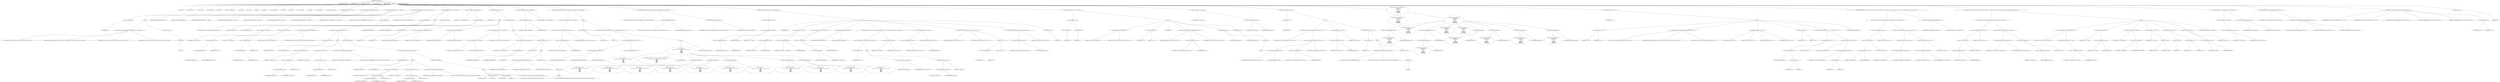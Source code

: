 digraph hostapd_notif_assoc {  
"1000118" [label = "(METHOD,hostapd_notif_assoc)" ]
"1000119" [label = "(PARAM,hostapd_data *hapd)" ]
"1000120" [label = "(PARAM,const u8 *addr)" ]
"1000121" [label = "(PARAM,const u8 *req_ies)" ]
"1000122" [label = "(PARAM,size_t req_ies_len)" ]
"1000123" [label = "(PARAM,int reassoc)" ]
"1000124" [label = "(BLOCK,,)" ]
"1000125" [label = "(LOCAL,v9: size_t)" ]
"1000126" [label = "(LOCAL,v10: const u8 *)" ]
"1000127" [label = "(LOCAL,v12: sta_info *)" ]
"1000128" [label = "(LOCAL,v13: sta_info *)" ]
"1000129" [label = "(LOCAL,v14: int)" ]
"1000130" [label = "(LOCAL,v15: wpa_state_machine *)" ]
"1000131" [label = "(LOCAL,v16: int)" ]
"1000132" [label = "(LOCAL,v17: int)" ]
"1000133" [label = "(LOCAL,v18: int)" ]
"1000134" [label = "(LOCAL,v19: u32)" ]
"1000135" [label = "(LOCAL,v20: unsigned int)" ]
"1000136" [label = "(LOCAL,v21: int)" ]
"1000137" [label = "(LOCAL,v22: u32)" ]
"1000138" [label = "(LOCAL,v23: wpa_event)" ]
"1000139" [label = "(LOCAL,v24: u8 *)" ]
"1000140" [label = "(LOCAL,v25: u8 [ 1064 ])" ]
"1000141" [label = "(LOCAL,mdie: ieee802_11_elems)" ]
"1000142" [label = "(CONTROL_STRUCTURE,if ( !addr ),if ( !addr ))" ]
"1000143" [label = "(<operator>.logicalNot,!addr)" ]
"1000144" [label = "(IDENTIFIER,addr,!addr)" ]
"1000145" [label = "(BLOCK,,)" ]
"1000146" [label = "(wpa_printf,wpa_printf(2, \"hostapd_notif_assoc: Skip event with no address\", req_ies, req_ies_len))" ]
"1000147" [label = "(LITERAL,2,wpa_printf(2, \"hostapd_notif_assoc: Skip event with no address\", req_ies, req_ies_len))" ]
"1000148" [label = "(LITERAL,\"hostapd_notif_assoc: Skip event with no address\",wpa_printf(2, \"hostapd_notif_assoc: Skip event with no address\", req_ies, req_ies_len))" ]
"1000149" [label = "(IDENTIFIER,req_ies,wpa_printf(2, \"hostapd_notif_assoc: Skip event with no address\", req_ies, req_ies_len))" ]
"1000150" [label = "(IDENTIFIER,req_ies_len,wpa_printf(2, \"hostapd_notif_assoc: Skip event with no address\", req_ies, req_ies_len))" ]
"1000151" [label = "(RETURN,return -1;,return -1;)" ]
"1000152" [label = "(<operator>.minus,-1)" ]
"1000153" [label = "(LITERAL,1,-1)" ]
"1000154" [label = "(random_add_randomness,random_add_randomness(addr, 6u))" ]
"1000155" [label = "(IDENTIFIER,addr,random_add_randomness(addr, 6u))" ]
"1000156" [label = "(LITERAL,6u,random_add_randomness(addr, 6u))" ]
"1000157" [label = "(hostapd_logger,hostapd_logger(hapd, addr, 1u, 2, \"associated\"))" ]
"1000158" [label = "(IDENTIFIER,hapd,hostapd_logger(hapd, addr, 1u, 2, \"associated\"))" ]
"1000159" [label = "(IDENTIFIER,addr,hostapd_logger(hapd, addr, 1u, 2, \"associated\"))" ]
"1000160" [label = "(LITERAL,1u,hostapd_logger(hapd, addr, 1u, 2, \"associated\"))" ]
"1000161" [label = "(LITERAL,2,hostapd_logger(hapd, addr, 1u, 2, \"associated\"))" ]
"1000162" [label = "(LITERAL,\"associated\",hostapd_logger(hapd, addr, 1u, 2, \"associated\"))" ]
"1000163" [label = "(ieee802_11_parse_elems,ieee802_11_parse_elems(req_ies, req_ies_len, &mdie, 0))" ]
"1000164" [label = "(IDENTIFIER,req_ies,ieee802_11_parse_elems(req_ies, req_ies_len, &mdie, 0))" ]
"1000165" [label = "(IDENTIFIER,req_ies_len,ieee802_11_parse_elems(req_ies, req_ies_len, &mdie, 0))" ]
"1000166" [label = "(<operator>.addressOf,&mdie)" ]
"1000167" [label = "(IDENTIFIER,mdie,ieee802_11_parse_elems(req_ies, req_ies_len, &mdie, 0))" ]
"1000168" [label = "(LITERAL,0,ieee802_11_parse_elems(req_ies, req_ies_len, &mdie, 0))" ]
"1000169" [label = "(CONTROL_STRUCTURE,if ( mdie.wps_ie ),if ( mdie.wps_ie ))" ]
"1000170" [label = "(<operator>.fieldAccess,mdie.wps_ie)" ]
"1000171" [label = "(IDENTIFIER,mdie,if ( mdie.wps_ie ))" ]
"1000172" [label = "(FIELD_IDENTIFIER,wps_ie,wps_ie)" ]
"1000173" [label = "(BLOCK,,)" ]
"1000174" [label = "(<operator>.assignment,v9 = mdie.wps_ie_len + 2)" ]
"1000175" [label = "(IDENTIFIER,v9,v9 = mdie.wps_ie_len + 2)" ]
"1000176" [label = "(<operator>.addition,mdie.wps_ie_len + 2)" ]
"1000177" [label = "(<operator>.fieldAccess,mdie.wps_ie_len)" ]
"1000178" [label = "(IDENTIFIER,mdie,mdie.wps_ie_len + 2)" ]
"1000179" [label = "(FIELD_IDENTIFIER,wps_ie_len,wps_ie_len)" ]
"1000180" [label = "(LITERAL,2,mdie.wps_ie_len + 2)" ]
"1000181" [label = "(<operator>.assignment,v10 = mdie.wps_ie - 2)" ]
"1000182" [label = "(IDENTIFIER,v10,v10 = mdie.wps_ie - 2)" ]
"1000183" [label = "(<operator>.subtraction,mdie.wps_ie - 2)" ]
"1000184" [label = "(<operator>.fieldAccess,mdie.wps_ie)" ]
"1000185" [label = "(IDENTIFIER,mdie,mdie.wps_ie - 2)" ]
"1000186" [label = "(FIELD_IDENTIFIER,wps_ie,wps_ie)" ]
"1000187" [label = "(LITERAL,2,mdie.wps_ie - 2)" ]
"1000188" [label = "(wpa_printf,wpa_printf(2, \"STA included WPS IE in (Re)AssocReq\"))" ]
"1000189" [label = "(LITERAL,2,wpa_printf(2, \"STA included WPS IE in (Re)AssocReq\"))" ]
"1000190" [label = "(LITERAL,\"STA included WPS IE in (Re)AssocReq\",wpa_printf(2, \"STA included WPS IE in (Re)AssocReq\"))" ]
"1000191" [label = "(CONTROL_STRUCTURE,else,else)" ]
"1000192" [label = "(CONTROL_STRUCTURE,if ( mdie.rsn_ie ),if ( mdie.rsn_ie ))" ]
"1000193" [label = "(<operator>.fieldAccess,mdie.rsn_ie)" ]
"1000194" [label = "(IDENTIFIER,mdie,if ( mdie.rsn_ie ))" ]
"1000195" [label = "(FIELD_IDENTIFIER,rsn_ie,rsn_ie)" ]
"1000196" [label = "(BLOCK,,)" ]
"1000197" [label = "(<operator>.assignment,v9 = mdie.rsn_ie_len + 2)" ]
"1000198" [label = "(IDENTIFIER,v9,v9 = mdie.rsn_ie_len + 2)" ]
"1000199" [label = "(<operator>.addition,mdie.rsn_ie_len + 2)" ]
"1000200" [label = "(<operator>.fieldAccess,mdie.rsn_ie_len)" ]
"1000201" [label = "(IDENTIFIER,mdie,mdie.rsn_ie_len + 2)" ]
"1000202" [label = "(FIELD_IDENTIFIER,rsn_ie_len,rsn_ie_len)" ]
"1000203" [label = "(LITERAL,2,mdie.rsn_ie_len + 2)" ]
"1000204" [label = "(<operator>.assignment,v10 = mdie.rsn_ie - 2)" ]
"1000205" [label = "(IDENTIFIER,v10,v10 = mdie.rsn_ie - 2)" ]
"1000206" [label = "(<operator>.subtraction,mdie.rsn_ie - 2)" ]
"1000207" [label = "(<operator>.fieldAccess,mdie.rsn_ie)" ]
"1000208" [label = "(IDENTIFIER,mdie,mdie.rsn_ie - 2)" ]
"1000209" [label = "(FIELD_IDENTIFIER,rsn_ie,rsn_ie)" ]
"1000210" [label = "(LITERAL,2,mdie.rsn_ie - 2)" ]
"1000211" [label = "(wpa_printf,wpa_printf(2, \"STA included RSN IE in (Re)AssocReq\"))" ]
"1000212" [label = "(LITERAL,2,wpa_printf(2, \"STA included RSN IE in (Re)AssocReq\"))" ]
"1000213" [label = "(LITERAL,\"STA included RSN IE in (Re)AssocReq\",wpa_printf(2, \"STA included RSN IE in (Re)AssocReq\"))" ]
"1000214" [label = "(CONTROL_STRUCTURE,else,else)" ]
"1000215" [label = "(CONTROL_STRUCTURE,if ( mdie.wpa_ie ),if ( mdie.wpa_ie ))" ]
"1000216" [label = "(<operator>.fieldAccess,mdie.wpa_ie)" ]
"1000217" [label = "(IDENTIFIER,mdie,if ( mdie.wpa_ie ))" ]
"1000218" [label = "(FIELD_IDENTIFIER,wpa_ie,wpa_ie)" ]
"1000219" [label = "(BLOCK,,)" ]
"1000220" [label = "(<operator>.assignment,v9 = mdie.wpa_ie_len + 2)" ]
"1000221" [label = "(IDENTIFIER,v9,v9 = mdie.wpa_ie_len + 2)" ]
"1000222" [label = "(<operator>.addition,mdie.wpa_ie_len + 2)" ]
"1000223" [label = "(<operator>.fieldAccess,mdie.wpa_ie_len)" ]
"1000224" [label = "(IDENTIFIER,mdie,mdie.wpa_ie_len + 2)" ]
"1000225" [label = "(FIELD_IDENTIFIER,wpa_ie_len,wpa_ie_len)" ]
"1000226" [label = "(LITERAL,2,mdie.wpa_ie_len + 2)" ]
"1000227" [label = "(<operator>.assignment,v10 = mdie.wpa_ie - 2)" ]
"1000228" [label = "(IDENTIFIER,v10,v10 = mdie.wpa_ie - 2)" ]
"1000229" [label = "(<operator>.subtraction,mdie.wpa_ie - 2)" ]
"1000230" [label = "(<operator>.fieldAccess,mdie.wpa_ie)" ]
"1000231" [label = "(IDENTIFIER,mdie,mdie.wpa_ie - 2)" ]
"1000232" [label = "(FIELD_IDENTIFIER,wpa_ie,wpa_ie)" ]
"1000233" [label = "(LITERAL,2,mdie.wpa_ie - 2)" ]
"1000234" [label = "(wpa_printf,wpa_printf(2, \"STA included WPA IE in (Re)AssocReq\"))" ]
"1000235" [label = "(LITERAL,2,wpa_printf(2, \"STA included WPA IE in (Re)AssocReq\"))" ]
"1000236" [label = "(LITERAL,\"STA included WPA IE in (Re)AssocReq\",wpa_printf(2, \"STA included WPA IE in (Re)AssocReq\"))" ]
"1000237" [label = "(CONTROL_STRUCTURE,else,else)" ]
"1000238" [label = "(BLOCK,,)" ]
"1000239" [label = "(<operator>.assignment,v10 = 0)" ]
"1000240" [label = "(IDENTIFIER,v10,v10 = 0)" ]
"1000241" [label = "(LITERAL,0,v10 = 0)" ]
"1000242" [label = "(<operator>.assignment,v9 = 0)" ]
"1000243" [label = "(IDENTIFIER,v9,v9 = 0)" ]
"1000244" [label = "(LITERAL,0,v9 = 0)" ]
"1000245" [label = "(wpa_printf,wpa_printf(2, \"STA did not include WPS/RSN/WPA IE in (Re)AssocReq\"))" ]
"1000246" [label = "(LITERAL,2,wpa_printf(2, \"STA did not include WPS/RSN/WPA IE in (Re)AssocReq\"))" ]
"1000247" [label = "(LITERAL,\"STA did not include WPS/RSN/WPA IE in (Re)AssocReq\",wpa_printf(2, \"STA did not include WPS/RSN/WPA IE in (Re)AssocReq\"))" ]
"1000248" [label = "(<operator>.assignment,v12 = ap_get_sta(hapd, addr))" ]
"1000249" [label = "(IDENTIFIER,v12,v12 = ap_get_sta(hapd, addr))" ]
"1000250" [label = "(ap_get_sta,ap_get_sta(hapd, addr))" ]
"1000251" [label = "(IDENTIFIER,hapd,ap_get_sta(hapd, addr))" ]
"1000252" [label = "(IDENTIFIER,addr,ap_get_sta(hapd, addr))" ]
"1000253" [label = "(CONTROL_STRUCTURE,if ( v12 ),if ( v12 ))" ]
"1000254" [label = "(IDENTIFIER,v12,if ( v12 ))" ]
"1000255" [label = "(BLOCK,,)" ]
"1000256" [label = "(<operator>.assignment,v13 = v12)" ]
"1000257" [label = "(IDENTIFIER,v13,v13 = v12)" ]
"1000258" [label = "(IDENTIFIER,v12,v13 = v12)" ]
"1000259" [label = "(ap_sta_no_session_timeout,ap_sta_no_session_timeout(hapd, v12))" ]
"1000260" [label = "(IDENTIFIER,hapd,ap_sta_no_session_timeout(hapd, v12))" ]
"1000261" [label = "(IDENTIFIER,v12,ap_sta_no_session_timeout(hapd, v12))" ]
"1000262" [label = "(accounting_sta_stop,accounting_sta_stop(hapd, v13))" ]
"1000263" [label = "(IDENTIFIER,hapd,accounting_sta_stop(hapd, v13))" ]
"1000264" [label = "(IDENTIFIER,v13,accounting_sta_stop(hapd, v13))" ]
"1000265" [label = "(<operator>.assignment,v13->timeout_next = STA_NULLFUNC)" ]
"1000266" [label = "(<operator>.indirectFieldAccess,v13->timeout_next)" ]
"1000267" [label = "(IDENTIFIER,v13,v13->timeout_next = STA_NULLFUNC)" ]
"1000268" [label = "(FIELD_IDENTIFIER,timeout_next,timeout_next)" ]
"1000269" [label = "(IDENTIFIER,STA_NULLFUNC,v13->timeout_next = STA_NULLFUNC)" ]
"1000270" [label = "(CONTROL_STRUCTURE,else,else)" ]
"1000271" [label = "(BLOCK,,)" ]
"1000272" [label = "(<operator>.assignment,v13 = ap_sta_add(hapd, addr))" ]
"1000273" [label = "(IDENTIFIER,v13,v13 = ap_sta_add(hapd, addr))" ]
"1000274" [label = "(ap_sta_add,ap_sta_add(hapd, addr))" ]
"1000275" [label = "(IDENTIFIER,hapd,ap_sta_add(hapd, addr))" ]
"1000276" [label = "(IDENTIFIER,addr,ap_sta_add(hapd, addr))" ]
"1000277" [label = "(CONTROL_STRUCTURE,if ( !v13 ),if ( !v13 ))" ]
"1000278" [label = "(<operator>.logicalNot,!v13)" ]
"1000279" [label = "(IDENTIFIER,v13,!v13)" ]
"1000280" [label = "(BLOCK,,)" ]
"1000281" [label = "(hostapd_drv_sta_disassoc,hostapd_drv_sta_disassoc(hapd, addr, 5))" ]
"1000282" [label = "(IDENTIFIER,hapd,hostapd_drv_sta_disassoc(hapd, addr, 5))" ]
"1000283" [label = "(IDENTIFIER,addr,hostapd_drv_sta_disassoc(hapd, addr, 5))" ]
"1000284" [label = "(LITERAL,5,hostapd_drv_sta_disassoc(hapd, addr, 5))" ]
"1000285" [label = "(RETURN,return -1;,return -1;)" ]
"1000286" [label = "(<operator>.minus,-1)" ]
"1000287" [label = "(LITERAL,1,-1)" ]
"1000288" [label = "(<operators>.assignmentAnd,v13->flags &= 0xFFFECFFF)" ]
"1000289" [label = "(<operator>.indirectFieldAccess,v13->flags)" ]
"1000290" [label = "(IDENTIFIER,v13,v13->flags &= 0xFFFECFFF)" ]
"1000291" [label = "(FIELD_IDENTIFIER,flags,flags)" ]
"1000292" [label = "(LITERAL,0xFFFECFFF,v13->flags &= 0xFFFECFFF)" ]
"1000293" [label = "(CONTROL_STRUCTURE,if ( !hapd->iface->drv_max_acl_mac_addrs ),if ( !hapd->iface->drv_max_acl_mac_addrs ))" ]
"1000294" [label = "(<operator>.logicalNot,!hapd->iface->drv_max_acl_mac_addrs)" ]
"1000295" [label = "(<operator>.indirectFieldAccess,hapd->iface->drv_max_acl_mac_addrs)" ]
"1000296" [label = "(<operator>.indirectFieldAccess,hapd->iface)" ]
"1000297" [label = "(IDENTIFIER,hapd,!hapd->iface->drv_max_acl_mac_addrs)" ]
"1000298" [label = "(FIELD_IDENTIFIER,iface,iface)" ]
"1000299" [label = "(FIELD_IDENTIFIER,drv_max_acl_mac_addrs,drv_max_acl_mac_addrs)" ]
"1000300" [label = "(BLOCK,,)" ]
"1000301" [label = "(<operator>.assignment,v14 = 1)" ]
"1000302" [label = "(IDENTIFIER,v14,v14 = 1)" ]
"1000303" [label = "(LITERAL,1,v14 = 1)" ]
"1000304" [label = "(CONTROL_STRUCTURE,if ( hostapd_check_acl(hapd, addr, 0) != 1 ),if ( hostapd_check_acl(hapd, addr, 0) != 1 ))" ]
"1000305" [label = "(<operator>.notEquals,hostapd_check_acl(hapd, addr, 0) != 1)" ]
"1000306" [label = "(hostapd_check_acl,hostapd_check_acl(hapd, addr, 0))" ]
"1000307" [label = "(IDENTIFIER,hapd,hostapd_check_acl(hapd, addr, 0))" ]
"1000308" [label = "(IDENTIFIER,addr,hostapd_check_acl(hapd, addr, 0))" ]
"1000309" [label = "(LITERAL,0,hostapd_check_acl(hapd, addr, 0))" ]
"1000310" [label = "(LITERAL,1,hostapd_check_acl(hapd, addr, 0) != 1)" ]
"1000311" [label = "(BLOCK,,)" ]
"1000312" [label = "(wpa_printf,wpa_printf(\n        3,\n        \"STA %02x:%02x:%02x:%02x:%02x:%02x not allowed to connect\",\n        *addr,\n        addr[1],\n        addr[2],\n        addr[3],\n        addr[4],\n        addr[5]))" ]
"1000313" [label = "(LITERAL,3,wpa_printf(\n        3,\n        \"STA %02x:%02x:%02x:%02x:%02x:%02x not allowed to connect\",\n        *addr,\n        addr[1],\n        addr[2],\n        addr[3],\n        addr[4],\n        addr[5]))" ]
"1000314" [label = "(LITERAL,\"STA %02x:%02x:%02x:%02x:%02x:%02x not allowed to connect\",wpa_printf(\n        3,\n        \"STA %02x:%02x:%02x:%02x:%02x:%02x not allowed to connect\",\n        *addr,\n        addr[1],\n        addr[2],\n        addr[3],\n        addr[4],\n        addr[5]))" ]
"1000315" [label = "(<operator>.indirection,*addr)" ]
"1000316" [label = "(IDENTIFIER,addr,wpa_printf(\n        3,\n        \"STA %02x:%02x:%02x:%02x:%02x:%02x not allowed to connect\",\n        *addr,\n        addr[1],\n        addr[2],\n        addr[3],\n        addr[4],\n        addr[5]))" ]
"1000317" [label = "(<operator>.indirectIndexAccess,addr[1])" ]
"1000318" [label = "(IDENTIFIER,addr,wpa_printf(\n        3,\n        \"STA %02x:%02x:%02x:%02x:%02x:%02x not allowed to connect\",\n        *addr,\n        addr[1],\n        addr[2],\n        addr[3],\n        addr[4],\n        addr[5]))" ]
"1000319" [label = "(LITERAL,1,wpa_printf(\n        3,\n        \"STA %02x:%02x:%02x:%02x:%02x:%02x not allowed to connect\",\n        *addr,\n        addr[1],\n        addr[2],\n        addr[3],\n        addr[4],\n        addr[5]))" ]
"1000320" [label = "(<operator>.indirectIndexAccess,addr[2])" ]
"1000321" [label = "(IDENTIFIER,addr,wpa_printf(\n        3,\n        \"STA %02x:%02x:%02x:%02x:%02x:%02x not allowed to connect\",\n        *addr,\n        addr[1],\n        addr[2],\n        addr[3],\n        addr[4],\n        addr[5]))" ]
"1000322" [label = "(LITERAL,2,wpa_printf(\n        3,\n        \"STA %02x:%02x:%02x:%02x:%02x:%02x not allowed to connect\",\n        *addr,\n        addr[1],\n        addr[2],\n        addr[3],\n        addr[4],\n        addr[5]))" ]
"1000323" [label = "(<operator>.indirectIndexAccess,addr[3])" ]
"1000324" [label = "(IDENTIFIER,addr,wpa_printf(\n        3,\n        \"STA %02x:%02x:%02x:%02x:%02x:%02x not allowed to connect\",\n        *addr,\n        addr[1],\n        addr[2],\n        addr[3],\n        addr[4],\n        addr[5]))" ]
"1000325" [label = "(LITERAL,3,wpa_printf(\n        3,\n        \"STA %02x:%02x:%02x:%02x:%02x:%02x not allowed to connect\",\n        *addr,\n        addr[1],\n        addr[2],\n        addr[3],\n        addr[4],\n        addr[5]))" ]
"1000326" [label = "(<operator>.indirectIndexAccess,addr[4])" ]
"1000327" [label = "(IDENTIFIER,addr,wpa_printf(\n        3,\n        \"STA %02x:%02x:%02x:%02x:%02x:%02x not allowed to connect\",\n        *addr,\n        addr[1],\n        addr[2],\n        addr[3],\n        addr[4],\n        addr[5]))" ]
"1000328" [label = "(LITERAL,4,wpa_printf(\n        3,\n        \"STA %02x:%02x:%02x:%02x:%02x:%02x not allowed to connect\",\n        *addr,\n        addr[1],\n        addr[2],\n        addr[3],\n        addr[4],\n        addr[5]))" ]
"1000329" [label = "(<operator>.indirectIndexAccess,addr[5])" ]
"1000330" [label = "(IDENTIFIER,addr,wpa_printf(\n        3,\n        \"STA %02x:%02x:%02x:%02x:%02x:%02x not allowed to connect\",\n        *addr,\n        addr[1],\n        addr[2],\n        addr[3],\n        addr[4],\n        addr[5]))" ]
"1000331" [label = "(LITERAL,5,wpa_printf(\n        3,\n        \"STA %02x:%02x:%02x:%02x:%02x:%02x not allowed to connect\",\n        *addr,\n        addr[1],\n        addr[2],\n        addr[3],\n        addr[4],\n        addr[5]))" ]
"1000332" [label = "(CONTROL_STRUCTURE,goto fail;,goto fail;)" ]
"1000333" [label = "(ap_copy_sta_supp_op_classes,ap_copy_sta_supp_op_classes(v13, mdie.supp_op_classes, mdie.supp_op_classes_len))" ]
"1000334" [label = "(IDENTIFIER,v13,ap_copy_sta_supp_op_classes(v13, mdie.supp_op_classes, mdie.supp_op_classes_len))" ]
"1000335" [label = "(<operator>.fieldAccess,mdie.supp_op_classes)" ]
"1000336" [label = "(IDENTIFIER,mdie,ap_copy_sta_supp_op_classes(v13, mdie.supp_op_classes, mdie.supp_op_classes_len))" ]
"1000337" [label = "(FIELD_IDENTIFIER,supp_op_classes,supp_op_classes)" ]
"1000338" [label = "(<operator>.fieldAccess,mdie.supp_op_classes_len)" ]
"1000339" [label = "(IDENTIFIER,mdie,ap_copy_sta_supp_op_classes(v13, mdie.supp_op_classes, mdie.supp_op_classes_len))" ]
"1000340" [label = "(FIELD_IDENTIFIER,supp_op_classes_len,supp_op_classes_len)" ]
"1000341" [label = "(CONTROL_STRUCTURE,if ( !hapd->conf->wpa ),if ( !hapd->conf->wpa ))" ]
"1000342" [label = "(<operator>.logicalNot,!hapd->conf->wpa)" ]
"1000343" [label = "(<operator>.indirectFieldAccess,hapd->conf->wpa)" ]
"1000344" [label = "(<operator>.indirectFieldAccess,hapd->conf)" ]
"1000345" [label = "(IDENTIFIER,hapd,!hapd->conf->wpa)" ]
"1000346" [label = "(FIELD_IDENTIFIER,conf,conf)" ]
"1000347" [label = "(FIELD_IDENTIFIER,wpa,wpa)" ]
"1000348" [label = "(BLOCK,,)" ]
"1000349" [label = "(JUMP_TARGET,LABEL_37)" ]
"1000350" [label = "(<operator>.assignment,v22 = v13->flags)" ]
"1000351" [label = "(IDENTIFIER,v22,v22 = v13->flags)" ]
"1000352" [label = "(<operator>.indirectFieldAccess,v13->flags)" ]
"1000353" [label = "(IDENTIFIER,v13,v22 = v13->flags)" ]
"1000354" [label = "(FIELD_IDENTIFIER,flags,flags)" ]
"1000355" [label = "(<operator>.assignment,v13->flags = v22 & 0xFFF7FFFC | 3)" ]
"1000356" [label = "(<operator>.indirectFieldAccess,v13->flags)" ]
"1000357" [label = "(IDENTIFIER,v13,v13->flags = v22 & 0xFFF7FFFC | 3)" ]
"1000358" [label = "(FIELD_IDENTIFIER,flags,flags)" ]
"1000359" [label = "(<operator>.or,v22 & 0xFFF7FFFC | 3)" ]
"1000360" [label = "(<operator>.and,v22 & 0xFFF7FFFC)" ]
"1000361" [label = "(IDENTIFIER,v22,v22 & 0xFFF7FFFC)" ]
"1000362" [label = "(LITERAL,0xFFF7FFFC,v22 & 0xFFF7FFFC)" ]
"1000363" [label = "(LITERAL,3,v22 & 0xFFF7FFFC | 3)" ]
"1000364" [label = "(hostapd_set_sta_flags,hostapd_set_sta_flags(hapd, v13))" ]
"1000365" [label = "(IDENTIFIER,hapd,hostapd_set_sta_flags(hapd, v13))" ]
"1000366" [label = "(IDENTIFIER,v13,hostapd_set_sta_flags(hapd, v13))" ]
"1000367" [label = "(CONTROL_STRUCTURE,if ( !reassoc || (v23 = WPA_ASSOC_FT, v13->auth_alg != 2) ),if ( !reassoc || (v23 = WPA_ASSOC_FT, v13->auth_alg != 2) ))" ]
"1000368" [label = "(<operator>.logicalOr,!reassoc || (v23 = WPA_ASSOC_FT, v13->auth_alg != 2))" ]
"1000369" [label = "(<operator>.logicalNot,!reassoc)" ]
"1000370" [label = "(IDENTIFIER,reassoc,!reassoc)" ]
"1000371" [label = "(BLOCK,,)" ]
"1000372" [label = "(<operator>.assignment,v23 = WPA_ASSOC_FT)" ]
"1000373" [label = "(IDENTIFIER,v23,v23 = WPA_ASSOC_FT)" ]
"1000374" [label = "(IDENTIFIER,WPA_ASSOC_FT,v23 = WPA_ASSOC_FT)" ]
"1000375" [label = "(<operator>.notEquals,v13->auth_alg != 2)" ]
"1000376" [label = "(<operator>.indirectFieldAccess,v13->auth_alg)" ]
"1000377" [label = "(IDENTIFIER,v13,v13->auth_alg != 2)" ]
"1000378" [label = "(FIELD_IDENTIFIER,auth_alg,auth_alg)" ]
"1000379" [label = "(LITERAL,2,v13->auth_alg != 2)" ]
"1000380" [label = "(<operator>.assignment,v23 = WPA_ASSOC)" ]
"1000381" [label = "(IDENTIFIER,v23,v23 = WPA_ASSOC)" ]
"1000382" [label = "(IDENTIFIER,WPA_ASSOC,v23 = WPA_ASSOC)" ]
"1000383" [label = "(wpa_auth_sm_event,wpa_auth_sm_event(v13->wpa_sm, v23))" ]
"1000384" [label = "(<operator>.indirectFieldAccess,v13->wpa_sm)" ]
"1000385" [label = "(IDENTIFIER,v13,wpa_auth_sm_event(v13->wpa_sm, v23))" ]
"1000386" [label = "(FIELD_IDENTIFIER,wpa_sm,wpa_sm)" ]
"1000387" [label = "(IDENTIFIER,v23,wpa_auth_sm_event(v13->wpa_sm, v23))" ]
"1000388" [label = "(hostapd_new_assoc_sta,hostapd_new_assoc_sta(hapd, v13, (v22 >> 1) & 1))" ]
"1000389" [label = "(IDENTIFIER,hapd,hostapd_new_assoc_sta(hapd, v13, (v22 >> 1) & 1))" ]
"1000390" [label = "(IDENTIFIER,v13,hostapd_new_assoc_sta(hapd, v13, (v22 >> 1) & 1))" ]
"1000391" [label = "(<operator>.and,(v22 >> 1) & 1)" ]
"1000392" [label = "(<operator>.arithmeticShiftRight,v22 >> 1)" ]
"1000393" [label = "(IDENTIFIER,v22,v22 >> 1)" ]
"1000394" [label = "(LITERAL,1,v22 >> 1)" ]
"1000395" [label = "(LITERAL,1,(v22 >> 1) & 1)" ]
"1000396" [label = "(ieee802_1x_notify_port_enabled,ieee802_1x_notify_port_enabled(v13->eapol_sm, 1))" ]
"1000397" [label = "(<operator>.indirectFieldAccess,v13->eapol_sm)" ]
"1000398" [label = "(IDENTIFIER,v13,ieee802_1x_notify_port_enabled(v13->eapol_sm, 1))" ]
"1000399" [label = "(FIELD_IDENTIFIER,eapol_sm,eapol_sm)" ]
"1000400" [label = "(LITERAL,1,ieee802_1x_notify_port_enabled(v13->eapol_sm, 1))" ]
"1000401" [label = "(RETURN,return 0;,return 0;)" ]
"1000402" [label = "(LITERAL,0,return 0;)" ]
"1000403" [label = "(CONTROL_STRUCTURE,if ( !v10 || !v9 ),if ( !v10 || !v9 ))" ]
"1000404" [label = "(<operator>.logicalOr,!v10 || !v9)" ]
"1000405" [label = "(<operator>.logicalNot,!v10)" ]
"1000406" [label = "(IDENTIFIER,v10,!v10)" ]
"1000407" [label = "(<operator>.logicalNot,!v9)" ]
"1000408" [label = "(IDENTIFIER,v9,!v9)" ]
"1000409" [label = "(BLOCK,,)" ]
"1000410" [label = "(wpa_printf,wpa_printf(2, \"No WPA/RSN IE from STA\"))" ]
"1000411" [label = "(LITERAL,2,wpa_printf(2, \"No WPA/RSN IE from STA\"))" ]
"1000412" [label = "(LITERAL,\"No WPA/RSN IE from STA\",wpa_printf(2, \"No WPA/RSN IE from STA\"))" ]
"1000413" [label = "(<operator>.assignment,v14 = 13)" ]
"1000414" [label = "(IDENTIFIER,v14,v14 = 13)" ]
"1000415" [label = "(LITERAL,13,v14 = 13)" ]
"1000416" [label = "(JUMP_TARGET,fail)" ]
"1000417" [label = "(hostapd_drv_sta_disassoc,hostapd_drv_sta_disassoc(hapd, v13->addr, v14))" ]
"1000418" [label = "(IDENTIFIER,hapd,hostapd_drv_sta_disassoc(hapd, v13->addr, v14))" ]
"1000419" [label = "(<operator>.indirectFieldAccess,v13->addr)" ]
"1000420" [label = "(IDENTIFIER,v13,hostapd_drv_sta_disassoc(hapd, v13->addr, v14))" ]
"1000421" [label = "(FIELD_IDENTIFIER,addr,addr)" ]
"1000422" [label = "(IDENTIFIER,v14,hostapd_drv_sta_disassoc(hapd, v13->addr, v14))" ]
"1000423" [label = "(ap_free_sta,ap_free_sta(hapd, v13))" ]
"1000424" [label = "(IDENTIFIER,hapd,ap_free_sta(hapd, v13))" ]
"1000425" [label = "(IDENTIFIER,v13,ap_free_sta(hapd, v13))" ]
"1000426" [label = "(RETURN,return -1;,return -1;)" ]
"1000427" [label = "(<operator>.minus,-1)" ]
"1000428" [label = "(LITERAL,1,-1)" ]
"1000429" [label = "(<operator>.assignment,v15 = v13->wpa_sm)" ]
"1000430" [label = "(IDENTIFIER,v15,v15 = v13->wpa_sm)" ]
"1000431" [label = "(<operator>.indirectFieldAccess,v13->wpa_sm)" ]
"1000432" [label = "(IDENTIFIER,v13,v15 = v13->wpa_sm)" ]
"1000433" [label = "(FIELD_IDENTIFIER,wpa_sm,wpa_sm)" ]
"1000434" [label = "(CONTROL_STRUCTURE,if ( !v15 ),if ( !v15 ))" ]
"1000435" [label = "(<operator>.logicalNot,!v15)" ]
"1000436" [label = "(IDENTIFIER,v15,!v15)" ]
"1000437" [label = "(BLOCK,,)" ]
"1000438" [label = "(<operator>.assignment,v15 = wpa_auth_sta_init(hapd->wpa_auth, v13->addr, 0))" ]
"1000439" [label = "(IDENTIFIER,v15,v15 = wpa_auth_sta_init(hapd->wpa_auth, v13->addr, 0))" ]
"1000440" [label = "(wpa_auth_sta_init,wpa_auth_sta_init(hapd->wpa_auth, v13->addr, 0))" ]
"1000441" [label = "(<operator>.indirectFieldAccess,hapd->wpa_auth)" ]
"1000442" [label = "(IDENTIFIER,hapd,wpa_auth_sta_init(hapd->wpa_auth, v13->addr, 0))" ]
"1000443" [label = "(FIELD_IDENTIFIER,wpa_auth,wpa_auth)" ]
"1000444" [label = "(<operator>.indirectFieldAccess,v13->addr)" ]
"1000445" [label = "(IDENTIFIER,v13,wpa_auth_sta_init(hapd->wpa_auth, v13->addr, 0))" ]
"1000446" [label = "(FIELD_IDENTIFIER,addr,addr)" ]
"1000447" [label = "(LITERAL,0,wpa_auth_sta_init(hapd->wpa_auth, v13->addr, 0))" ]
"1000448" [label = "(<operator>.assignment,v13->wpa_sm = v15)" ]
"1000449" [label = "(<operator>.indirectFieldAccess,v13->wpa_sm)" ]
"1000450" [label = "(IDENTIFIER,v13,v13->wpa_sm = v15)" ]
"1000451" [label = "(FIELD_IDENTIFIER,wpa_sm,wpa_sm)" ]
"1000452" [label = "(IDENTIFIER,v15,v13->wpa_sm = v15)" ]
"1000453" [label = "(CONTROL_STRUCTURE,if ( !v15 ),if ( !v15 ))" ]
"1000454" [label = "(<operator>.logicalNot,!v15)" ]
"1000455" [label = "(IDENTIFIER,v15,!v15)" ]
"1000456" [label = "(BLOCK,,)" ]
"1000457" [label = "(wpa_printf,wpa_printf(5, \"Failed to initialize WPA state machine\"))" ]
"1000458" [label = "(LITERAL,5,wpa_printf(5, \"Failed to initialize WPA state machine\"))" ]
"1000459" [label = "(LITERAL,\"Failed to initialize WPA state machine\",wpa_printf(5, \"Failed to initialize WPA state machine\"))" ]
"1000460" [label = "(RETURN,return -1;,return -1;)" ]
"1000461" [label = "(<operator>.minus,-1)" ]
"1000462" [label = "(LITERAL,1,-1)" ]
"1000463" [label = "(<operator>.assignment,v16 = wpa_validate_wpa_ie(\n          hapd->wpa_auth,\n          v15,\n          hapd->iface->freq,\n          v10,\n          v9,\n          mdie.mdie,\n          mdie.mdie_len,\n          mdie.owe_dh,\n          mdie.owe_dh_len))" ]
"1000464" [label = "(IDENTIFIER,v16,v16 = wpa_validate_wpa_ie(\n          hapd->wpa_auth,\n          v15,\n          hapd->iface->freq,\n          v10,\n          v9,\n          mdie.mdie,\n          mdie.mdie_len,\n          mdie.owe_dh,\n          mdie.owe_dh_len))" ]
"1000465" [label = "(wpa_validate_wpa_ie,wpa_validate_wpa_ie(\n          hapd->wpa_auth,\n          v15,\n          hapd->iface->freq,\n          v10,\n          v9,\n          mdie.mdie,\n          mdie.mdie_len,\n          mdie.owe_dh,\n          mdie.owe_dh_len))" ]
"1000466" [label = "(<operator>.indirectFieldAccess,hapd->wpa_auth)" ]
"1000467" [label = "(IDENTIFIER,hapd,wpa_validate_wpa_ie(\n          hapd->wpa_auth,\n          v15,\n          hapd->iface->freq,\n          v10,\n          v9,\n          mdie.mdie,\n          mdie.mdie_len,\n          mdie.owe_dh,\n          mdie.owe_dh_len))" ]
"1000468" [label = "(FIELD_IDENTIFIER,wpa_auth,wpa_auth)" ]
"1000469" [label = "(IDENTIFIER,v15,wpa_validate_wpa_ie(\n          hapd->wpa_auth,\n          v15,\n          hapd->iface->freq,\n          v10,\n          v9,\n          mdie.mdie,\n          mdie.mdie_len,\n          mdie.owe_dh,\n          mdie.owe_dh_len))" ]
"1000470" [label = "(<operator>.indirectFieldAccess,hapd->iface->freq)" ]
"1000471" [label = "(<operator>.indirectFieldAccess,hapd->iface)" ]
"1000472" [label = "(IDENTIFIER,hapd,wpa_validate_wpa_ie(\n          hapd->wpa_auth,\n          v15,\n          hapd->iface->freq,\n          v10,\n          v9,\n          mdie.mdie,\n          mdie.mdie_len,\n          mdie.owe_dh,\n          mdie.owe_dh_len))" ]
"1000473" [label = "(FIELD_IDENTIFIER,iface,iface)" ]
"1000474" [label = "(FIELD_IDENTIFIER,freq,freq)" ]
"1000475" [label = "(IDENTIFIER,v10,wpa_validate_wpa_ie(\n          hapd->wpa_auth,\n          v15,\n          hapd->iface->freq,\n          v10,\n          v9,\n          mdie.mdie,\n          mdie.mdie_len,\n          mdie.owe_dh,\n          mdie.owe_dh_len))" ]
"1000476" [label = "(IDENTIFIER,v9,wpa_validate_wpa_ie(\n          hapd->wpa_auth,\n          v15,\n          hapd->iface->freq,\n          v10,\n          v9,\n          mdie.mdie,\n          mdie.mdie_len,\n          mdie.owe_dh,\n          mdie.owe_dh_len))" ]
"1000477" [label = "(<operator>.fieldAccess,mdie.mdie)" ]
"1000478" [label = "(IDENTIFIER,mdie,wpa_validate_wpa_ie(\n          hapd->wpa_auth,\n          v15,\n          hapd->iface->freq,\n          v10,\n          v9,\n          mdie.mdie,\n          mdie.mdie_len,\n          mdie.owe_dh,\n          mdie.owe_dh_len))" ]
"1000479" [label = "(FIELD_IDENTIFIER,mdie,mdie)" ]
"1000480" [label = "(<operator>.fieldAccess,mdie.mdie_len)" ]
"1000481" [label = "(IDENTIFIER,mdie,wpa_validate_wpa_ie(\n          hapd->wpa_auth,\n          v15,\n          hapd->iface->freq,\n          v10,\n          v9,\n          mdie.mdie,\n          mdie.mdie_len,\n          mdie.owe_dh,\n          mdie.owe_dh_len))" ]
"1000482" [label = "(FIELD_IDENTIFIER,mdie_len,mdie_len)" ]
"1000483" [label = "(<operator>.fieldAccess,mdie.owe_dh)" ]
"1000484" [label = "(IDENTIFIER,mdie,wpa_validate_wpa_ie(\n          hapd->wpa_auth,\n          v15,\n          hapd->iface->freq,\n          v10,\n          v9,\n          mdie.mdie,\n          mdie.mdie_len,\n          mdie.owe_dh,\n          mdie.owe_dh_len))" ]
"1000485" [label = "(FIELD_IDENTIFIER,owe_dh,owe_dh)" ]
"1000486" [label = "(<operator>.fieldAccess,mdie.owe_dh_len)" ]
"1000487" [label = "(IDENTIFIER,mdie,wpa_validate_wpa_ie(\n          hapd->wpa_auth,\n          v15,\n          hapd->iface->freq,\n          v10,\n          v9,\n          mdie.mdie,\n          mdie.mdie_len,\n          mdie.owe_dh,\n          mdie.owe_dh_len))" ]
"1000488" [label = "(FIELD_IDENTIFIER,owe_dh_len,owe_dh_len)" ]
"1000489" [label = "(CONTROL_STRUCTURE,if ( v16 ),if ( v16 ))" ]
"1000490" [label = "(IDENTIFIER,v16,if ( v16 ))" ]
"1000491" [label = "(BLOCK,,)" ]
"1000492" [label = "(<operator>.assignment,v17 = v16)" ]
"1000493" [label = "(IDENTIFIER,v17,v17 = v16)" ]
"1000494" [label = "(IDENTIFIER,v16,v17 = v16)" ]
"1000495" [label = "(wpa_printf,wpa_printf(2, \"WPA/RSN information element rejected? (res %u)\", v16))" ]
"1000496" [label = "(LITERAL,2,wpa_printf(2, \"WPA/RSN information element rejected? (res %u)\", v16))" ]
"1000497" [label = "(LITERAL,\"WPA/RSN information element rejected? (res %u)\",wpa_printf(2, \"WPA/RSN information element rejected? (res %u)\", v16))" ]
"1000498" [label = "(IDENTIFIER,v16,wpa_printf(2, \"WPA/RSN information element rejected? (res %u)\", v16))" ]
"1000499" [label = "(wpa_hexdump,wpa_hexdump(2, \"IE\", v10, v9))" ]
"1000500" [label = "(LITERAL,2,wpa_hexdump(2, \"IE\", v10, v9))" ]
"1000501" [label = "(LITERAL,\"IE\",wpa_hexdump(2, \"IE\", v10, v9))" ]
"1000502" [label = "(IDENTIFIER,v10,wpa_hexdump(2, \"IE\", v10, v9))" ]
"1000503" [label = "(IDENTIFIER,v9,wpa_hexdump(2, \"IE\", v10, v9))" ]
"1000504" [label = "(<operator>.assignment,v14 = 13)" ]
"1000505" [label = "(IDENTIFIER,v14,v14 = 13)" ]
"1000506" [label = "(LITERAL,13,v14 = 13)" ]
"1000507" [label = "(CONTROL_STRUCTURE,if ( (unsigned int)(v17 - 2) < 7 ),if ( (unsigned int)(v17 - 2) < 7 ))" ]
"1000508" [label = "(<operator>.lessThan,(unsigned int)(v17 - 2) < 7)" ]
"1000509" [label = "(<operator>.cast,(unsigned int)(v17 - 2))" ]
"1000510" [label = "(UNKNOWN,unsigned int,unsigned int)" ]
"1000511" [label = "(<operator>.subtraction,v17 - 2)" ]
"1000512" [label = "(IDENTIFIER,v17,v17 - 2)" ]
"1000513" [label = "(LITERAL,2,v17 - 2)" ]
"1000514" [label = "(LITERAL,7,(unsigned int)(v17 - 2) < 7)" ]
"1000515" [label = "(<operator>.assignment,v14 = dword_497658[v17 - 2])" ]
"1000516" [label = "(IDENTIFIER,v14,v14 = dword_497658[v17 - 2])" ]
"1000517" [label = "(<operator>.indirectIndexAccess,dword_497658[v17 - 2])" ]
"1000518" [label = "(IDENTIFIER,dword_497658,v14 = dword_497658[v17 - 2])" ]
"1000519" [label = "(<operator>.subtraction,v17 - 2)" ]
"1000520" [label = "(IDENTIFIER,v17,v17 - 2)" ]
"1000521" [label = "(LITERAL,2,v17 - 2)" ]
"1000522" [label = "(CONTROL_STRUCTURE,goto fail;,goto fail;)" ]
"1000523" [label = "(CONTROL_STRUCTURE,if ( (v13->flags & 0x402) == 1026 && !v13->sa_query_timed_out && v13->sa_query_count > 0 ),if ( (v13->flags & 0x402) == 1026 && !v13->sa_query_timed_out && v13->sa_query_count > 0 ))" ]
"1000524" [label = "(<operator>.logicalAnd,(v13->flags & 0x402) == 1026 && !v13->sa_query_timed_out && v13->sa_query_count > 0)" ]
"1000525" [label = "(<operator>.equals,(v13->flags & 0x402) == 1026)" ]
"1000526" [label = "(<operator>.and,v13->flags & 0x402)" ]
"1000527" [label = "(<operator>.indirectFieldAccess,v13->flags)" ]
"1000528" [label = "(IDENTIFIER,v13,v13->flags & 0x402)" ]
"1000529" [label = "(FIELD_IDENTIFIER,flags,flags)" ]
"1000530" [label = "(LITERAL,0x402,v13->flags & 0x402)" ]
"1000531" [label = "(LITERAL,1026,(v13->flags & 0x402) == 1026)" ]
"1000532" [label = "(<operator>.logicalAnd,!v13->sa_query_timed_out && v13->sa_query_count > 0)" ]
"1000533" [label = "(<operator>.logicalNot,!v13->sa_query_timed_out)" ]
"1000534" [label = "(<operator>.indirectFieldAccess,v13->sa_query_timed_out)" ]
"1000535" [label = "(IDENTIFIER,v13,!v13->sa_query_timed_out)" ]
"1000536" [label = "(FIELD_IDENTIFIER,sa_query_timed_out,sa_query_timed_out)" ]
"1000537" [label = "(<operator>.greaterThan,v13->sa_query_count > 0)" ]
"1000538" [label = "(<operator>.indirectFieldAccess,v13->sa_query_count)" ]
"1000539" [label = "(IDENTIFIER,v13,v13->sa_query_count > 0)" ]
"1000540" [label = "(FIELD_IDENTIFIER,sa_query_count,sa_query_count)" ]
"1000541" [label = "(LITERAL,0,v13->sa_query_count > 0)" ]
"1000542" [label = "(ap_check_sa_query_timeout,ap_check_sa_query_timeout(hapd, v13))" ]
"1000543" [label = "(IDENTIFIER,hapd,ap_check_sa_query_timeout(hapd, v13))" ]
"1000544" [label = "(IDENTIFIER,v13,ap_check_sa_query_timeout(hapd, v13))" ]
"1000545" [label = "(CONTROL_STRUCTURE,if ( (v13->flags & 0x402) != 1026 || v13->sa_query_timed_out || v13->auth_alg == 2 ),if ( (v13->flags & 0x402) != 1026 || v13->sa_query_timed_out || v13->auth_alg == 2 ))" ]
"1000546" [label = "(<operator>.logicalOr,(v13->flags & 0x402) != 1026 || v13->sa_query_timed_out || v13->auth_alg == 2)" ]
"1000547" [label = "(<operator>.notEquals,(v13->flags & 0x402) != 1026)" ]
"1000548" [label = "(<operator>.and,v13->flags & 0x402)" ]
"1000549" [label = "(<operator>.indirectFieldAccess,v13->flags)" ]
"1000550" [label = "(IDENTIFIER,v13,v13->flags & 0x402)" ]
"1000551" [label = "(FIELD_IDENTIFIER,flags,flags)" ]
"1000552" [label = "(LITERAL,0x402,v13->flags & 0x402)" ]
"1000553" [label = "(LITERAL,1026,(v13->flags & 0x402) != 1026)" ]
"1000554" [label = "(<operator>.logicalOr,v13->sa_query_timed_out || v13->auth_alg == 2)" ]
"1000555" [label = "(<operator>.indirectFieldAccess,v13->sa_query_timed_out)" ]
"1000556" [label = "(IDENTIFIER,v13,v13->sa_query_timed_out || v13->auth_alg == 2)" ]
"1000557" [label = "(FIELD_IDENTIFIER,sa_query_timed_out,sa_query_timed_out)" ]
"1000558" [label = "(<operator>.equals,v13->auth_alg == 2)" ]
"1000559" [label = "(<operator>.indirectFieldAccess,v13->auth_alg)" ]
"1000560" [label = "(IDENTIFIER,v13,v13->auth_alg == 2)" ]
"1000561" [label = "(FIELD_IDENTIFIER,auth_alg,auth_alg)" ]
"1000562" [label = "(LITERAL,2,v13->auth_alg == 2)" ]
"1000563" [label = "(BLOCK,,)" ]
"1000564" [label = "(<operator>.assignment,v18 = wpa_auth_uses_mfp(v13->wpa_sm))" ]
"1000565" [label = "(IDENTIFIER,v18,v18 = wpa_auth_uses_mfp(v13->wpa_sm))" ]
"1000566" [label = "(wpa_auth_uses_mfp,wpa_auth_uses_mfp(v13->wpa_sm))" ]
"1000567" [label = "(<operator>.indirectFieldAccess,v13->wpa_sm)" ]
"1000568" [label = "(IDENTIFIER,v13,wpa_auth_uses_mfp(v13->wpa_sm))" ]
"1000569" [label = "(FIELD_IDENTIFIER,wpa_sm,wpa_sm)" ]
"1000570" [label = "(<operator>.assignment,v19 = v13->flags)" ]
"1000571" [label = "(IDENTIFIER,v19,v19 = v13->flags)" ]
"1000572" [label = "(<operator>.indirectFieldAccess,v13->flags)" ]
"1000573" [label = "(IDENTIFIER,v13,v19 = v13->flags)" ]
"1000574" [label = "(FIELD_IDENTIFIER,flags,flags)" ]
"1000575" [label = "(<operator>.assignment,v20 = v19 & 0xFFFFFBFF)" ]
"1000576" [label = "(IDENTIFIER,v20,v20 = v19 & 0xFFFFFBFF)" ]
"1000577" [label = "(<operator>.and,v19 & 0xFFFFFBFF)" ]
"1000578" [label = "(IDENTIFIER,v19,v19 & 0xFFFFFBFF)" ]
"1000579" [label = "(LITERAL,0xFFFFFBFF,v19 & 0xFFFFFBFF)" ]
"1000580" [label = "(<operator>.assignment,v21 = v19 | 0x400)" ]
"1000581" [label = "(IDENTIFIER,v21,v21 = v19 | 0x400)" ]
"1000582" [label = "(<operator>.or,v19 | 0x400)" ]
"1000583" [label = "(IDENTIFIER,v19,v19 | 0x400)" ]
"1000584" [label = "(LITERAL,0x400,v19 | 0x400)" ]
"1000585" [label = "(CONTROL_STRUCTURE,if ( !v18 ),if ( !v18 ))" ]
"1000586" [label = "(<operator>.logicalNot,!v18)" ]
"1000587" [label = "(IDENTIFIER,v18,!v18)" ]
"1000588" [label = "(<operator>.assignment,v21 = v20)" ]
"1000589" [label = "(IDENTIFIER,v21,v21 = v20)" ]
"1000590" [label = "(IDENTIFIER,v20,v21 = v20)" ]
"1000591" [label = "(<operator>.assignment,v13->flags = v21)" ]
"1000592" [label = "(<operator>.indirectFieldAccess,v13->flags)" ]
"1000593" [label = "(IDENTIFIER,v13,v13->flags = v21)" ]
"1000594" [label = "(FIELD_IDENTIFIER,flags,flags)" ]
"1000595" [label = "(IDENTIFIER,v21,v13->flags = v21)" ]
"1000596" [label = "(CONTROL_STRUCTURE,goto LABEL_37;,goto LABEL_37;)" ]
"1000597" [label = "(CONTROL_STRUCTURE,if ( !v13->sa_query_count ),if ( !v13->sa_query_count ))" ]
"1000598" [label = "(<operator>.logicalNot,!v13->sa_query_count)" ]
"1000599" [label = "(<operator>.indirectFieldAccess,v13->sa_query_count)" ]
"1000600" [label = "(IDENTIFIER,v13,!v13->sa_query_count)" ]
"1000601" [label = "(FIELD_IDENTIFIER,sa_query_count,sa_query_count)" ]
"1000602" [label = "(ap_sta_start_sa_query,ap_sta_start_sa_query(hapd, v13))" ]
"1000603" [label = "(IDENTIFIER,hapd,ap_sta_start_sa_query(hapd, v13))" ]
"1000604" [label = "(IDENTIFIER,v13,ap_sta_start_sa_query(hapd, v13))" ]
"1000605" [label = "(<operator>.assignment,v24 = hostapd_eid_assoc_comeback_time(hapd, v13, v25))" ]
"1000606" [label = "(IDENTIFIER,v24,v24 = hostapd_eid_assoc_comeback_time(hapd, v13, v25))" ]
"1000607" [label = "(hostapd_eid_assoc_comeback_time,hostapd_eid_assoc_comeback_time(hapd, v13, v25))" ]
"1000608" [label = "(IDENTIFIER,hapd,hostapd_eid_assoc_comeback_time(hapd, v13, v25))" ]
"1000609" [label = "(IDENTIFIER,v13,hostapd_eid_assoc_comeback_time(hapd, v13, v25))" ]
"1000610" [label = "(IDENTIFIER,v25,hostapd_eid_assoc_comeback_time(hapd, v13, v25))" ]
"1000611" [label = "(hostapd_sta_assoc,hostapd_sta_assoc(hapd, addr, reassoc, 0x1Eu, v25, v24 - v25))" ]
"1000612" [label = "(IDENTIFIER,hapd,hostapd_sta_assoc(hapd, addr, reassoc, 0x1Eu, v25, v24 - v25))" ]
"1000613" [label = "(IDENTIFIER,addr,hostapd_sta_assoc(hapd, addr, reassoc, 0x1Eu, v25, v24 - v25))" ]
"1000614" [label = "(IDENTIFIER,reassoc,hostapd_sta_assoc(hapd, addr, reassoc, 0x1Eu, v25, v24 - v25))" ]
"1000615" [label = "(LITERAL,0x1Eu,hostapd_sta_assoc(hapd, addr, reassoc, 0x1Eu, v25, v24 - v25))" ]
"1000616" [label = "(IDENTIFIER,v25,hostapd_sta_assoc(hapd, addr, reassoc, 0x1Eu, v25, v24 - v25))" ]
"1000617" [label = "(<operator>.subtraction,v24 - v25)" ]
"1000618" [label = "(IDENTIFIER,v24,v24 - v25)" ]
"1000619" [label = "(IDENTIFIER,v25,v24 - v25)" ]
"1000620" [label = "(RETURN,return 0;,return 0;)" ]
"1000621" [label = "(LITERAL,0,return 0;)" ]
"1000622" [label = "(METHOD_RETURN,int __fastcall)" ]
  "1000118" -> "1000119" 
  "1000118" -> "1000120" 
  "1000118" -> "1000121" 
  "1000118" -> "1000122" 
  "1000118" -> "1000123" 
  "1000118" -> "1000124" 
  "1000118" -> "1000622" 
  "1000124" -> "1000125" 
  "1000124" -> "1000126" 
  "1000124" -> "1000127" 
  "1000124" -> "1000128" 
  "1000124" -> "1000129" 
  "1000124" -> "1000130" 
  "1000124" -> "1000131" 
  "1000124" -> "1000132" 
  "1000124" -> "1000133" 
  "1000124" -> "1000134" 
  "1000124" -> "1000135" 
  "1000124" -> "1000136" 
  "1000124" -> "1000137" 
  "1000124" -> "1000138" 
  "1000124" -> "1000139" 
  "1000124" -> "1000140" 
  "1000124" -> "1000141" 
  "1000124" -> "1000142" 
  "1000124" -> "1000154" 
  "1000124" -> "1000157" 
  "1000124" -> "1000163" 
  "1000124" -> "1000169" 
  "1000124" -> "1000248" 
  "1000124" -> "1000253" 
  "1000124" -> "1000288" 
  "1000124" -> "1000293" 
  "1000124" -> "1000333" 
  "1000124" -> "1000341" 
  "1000124" -> "1000403" 
  "1000124" -> "1000429" 
  "1000124" -> "1000434" 
  "1000124" -> "1000463" 
  "1000124" -> "1000489" 
  "1000124" -> "1000523" 
  "1000124" -> "1000545" 
  "1000124" -> "1000597" 
  "1000124" -> "1000605" 
  "1000124" -> "1000611" 
  "1000124" -> "1000620" 
  "1000142" -> "1000143" 
  "1000142" -> "1000145" 
  "1000143" -> "1000144" 
  "1000145" -> "1000146" 
  "1000145" -> "1000151" 
  "1000146" -> "1000147" 
  "1000146" -> "1000148" 
  "1000146" -> "1000149" 
  "1000146" -> "1000150" 
  "1000151" -> "1000152" 
  "1000152" -> "1000153" 
  "1000154" -> "1000155" 
  "1000154" -> "1000156" 
  "1000157" -> "1000158" 
  "1000157" -> "1000159" 
  "1000157" -> "1000160" 
  "1000157" -> "1000161" 
  "1000157" -> "1000162" 
  "1000163" -> "1000164" 
  "1000163" -> "1000165" 
  "1000163" -> "1000166" 
  "1000163" -> "1000168" 
  "1000166" -> "1000167" 
  "1000169" -> "1000170" 
  "1000169" -> "1000173" 
  "1000169" -> "1000191" 
  "1000170" -> "1000171" 
  "1000170" -> "1000172" 
  "1000173" -> "1000174" 
  "1000173" -> "1000181" 
  "1000173" -> "1000188" 
  "1000174" -> "1000175" 
  "1000174" -> "1000176" 
  "1000176" -> "1000177" 
  "1000176" -> "1000180" 
  "1000177" -> "1000178" 
  "1000177" -> "1000179" 
  "1000181" -> "1000182" 
  "1000181" -> "1000183" 
  "1000183" -> "1000184" 
  "1000183" -> "1000187" 
  "1000184" -> "1000185" 
  "1000184" -> "1000186" 
  "1000188" -> "1000189" 
  "1000188" -> "1000190" 
  "1000191" -> "1000192" 
  "1000192" -> "1000193" 
  "1000192" -> "1000196" 
  "1000192" -> "1000214" 
  "1000193" -> "1000194" 
  "1000193" -> "1000195" 
  "1000196" -> "1000197" 
  "1000196" -> "1000204" 
  "1000196" -> "1000211" 
  "1000197" -> "1000198" 
  "1000197" -> "1000199" 
  "1000199" -> "1000200" 
  "1000199" -> "1000203" 
  "1000200" -> "1000201" 
  "1000200" -> "1000202" 
  "1000204" -> "1000205" 
  "1000204" -> "1000206" 
  "1000206" -> "1000207" 
  "1000206" -> "1000210" 
  "1000207" -> "1000208" 
  "1000207" -> "1000209" 
  "1000211" -> "1000212" 
  "1000211" -> "1000213" 
  "1000214" -> "1000215" 
  "1000215" -> "1000216" 
  "1000215" -> "1000219" 
  "1000215" -> "1000237" 
  "1000216" -> "1000217" 
  "1000216" -> "1000218" 
  "1000219" -> "1000220" 
  "1000219" -> "1000227" 
  "1000219" -> "1000234" 
  "1000220" -> "1000221" 
  "1000220" -> "1000222" 
  "1000222" -> "1000223" 
  "1000222" -> "1000226" 
  "1000223" -> "1000224" 
  "1000223" -> "1000225" 
  "1000227" -> "1000228" 
  "1000227" -> "1000229" 
  "1000229" -> "1000230" 
  "1000229" -> "1000233" 
  "1000230" -> "1000231" 
  "1000230" -> "1000232" 
  "1000234" -> "1000235" 
  "1000234" -> "1000236" 
  "1000237" -> "1000238" 
  "1000238" -> "1000239" 
  "1000238" -> "1000242" 
  "1000238" -> "1000245" 
  "1000239" -> "1000240" 
  "1000239" -> "1000241" 
  "1000242" -> "1000243" 
  "1000242" -> "1000244" 
  "1000245" -> "1000246" 
  "1000245" -> "1000247" 
  "1000248" -> "1000249" 
  "1000248" -> "1000250" 
  "1000250" -> "1000251" 
  "1000250" -> "1000252" 
  "1000253" -> "1000254" 
  "1000253" -> "1000255" 
  "1000253" -> "1000270" 
  "1000255" -> "1000256" 
  "1000255" -> "1000259" 
  "1000255" -> "1000262" 
  "1000255" -> "1000265" 
  "1000256" -> "1000257" 
  "1000256" -> "1000258" 
  "1000259" -> "1000260" 
  "1000259" -> "1000261" 
  "1000262" -> "1000263" 
  "1000262" -> "1000264" 
  "1000265" -> "1000266" 
  "1000265" -> "1000269" 
  "1000266" -> "1000267" 
  "1000266" -> "1000268" 
  "1000270" -> "1000271" 
  "1000271" -> "1000272" 
  "1000271" -> "1000277" 
  "1000272" -> "1000273" 
  "1000272" -> "1000274" 
  "1000274" -> "1000275" 
  "1000274" -> "1000276" 
  "1000277" -> "1000278" 
  "1000277" -> "1000280" 
  "1000278" -> "1000279" 
  "1000280" -> "1000281" 
  "1000280" -> "1000285" 
  "1000281" -> "1000282" 
  "1000281" -> "1000283" 
  "1000281" -> "1000284" 
  "1000285" -> "1000286" 
  "1000286" -> "1000287" 
  "1000288" -> "1000289" 
  "1000288" -> "1000292" 
  "1000289" -> "1000290" 
  "1000289" -> "1000291" 
  "1000293" -> "1000294" 
  "1000293" -> "1000300" 
  "1000294" -> "1000295" 
  "1000295" -> "1000296" 
  "1000295" -> "1000299" 
  "1000296" -> "1000297" 
  "1000296" -> "1000298" 
  "1000300" -> "1000301" 
  "1000300" -> "1000304" 
  "1000301" -> "1000302" 
  "1000301" -> "1000303" 
  "1000304" -> "1000305" 
  "1000304" -> "1000311" 
  "1000305" -> "1000306" 
  "1000305" -> "1000310" 
  "1000306" -> "1000307" 
  "1000306" -> "1000308" 
  "1000306" -> "1000309" 
  "1000311" -> "1000312" 
  "1000311" -> "1000332" 
  "1000312" -> "1000313" 
  "1000312" -> "1000314" 
  "1000312" -> "1000315" 
  "1000312" -> "1000317" 
  "1000312" -> "1000320" 
  "1000312" -> "1000323" 
  "1000312" -> "1000326" 
  "1000312" -> "1000329" 
  "1000315" -> "1000316" 
  "1000317" -> "1000318" 
  "1000317" -> "1000319" 
  "1000320" -> "1000321" 
  "1000320" -> "1000322" 
  "1000323" -> "1000324" 
  "1000323" -> "1000325" 
  "1000326" -> "1000327" 
  "1000326" -> "1000328" 
  "1000329" -> "1000330" 
  "1000329" -> "1000331" 
  "1000333" -> "1000334" 
  "1000333" -> "1000335" 
  "1000333" -> "1000338" 
  "1000335" -> "1000336" 
  "1000335" -> "1000337" 
  "1000338" -> "1000339" 
  "1000338" -> "1000340" 
  "1000341" -> "1000342" 
  "1000341" -> "1000348" 
  "1000342" -> "1000343" 
  "1000343" -> "1000344" 
  "1000343" -> "1000347" 
  "1000344" -> "1000345" 
  "1000344" -> "1000346" 
  "1000348" -> "1000349" 
  "1000348" -> "1000350" 
  "1000348" -> "1000355" 
  "1000348" -> "1000364" 
  "1000348" -> "1000367" 
  "1000348" -> "1000383" 
  "1000348" -> "1000388" 
  "1000348" -> "1000396" 
  "1000348" -> "1000401" 
  "1000350" -> "1000351" 
  "1000350" -> "1000352" 
  "1000352" -> "1000353" 
  "1000352" -> "1000354" 
  "1000355" -> "1000356" 
  "1000355" -> "1000359" 
  "1000356" -> "1000357" 
  "1000356" -> "1000358" 
  "1000359" -> "1000360" 
  "1000359" -> "1000363" 
  "1000360" -> "1000361" 
  "1000360" -> "1000362" 
  "1000364" -> "1000365" 
  "1000364" -> "1000366" 
  "1000367" -> "1000368" 
  "1000367" -> "1000380" 
  "1000368" -> "1000369" 
  "1000368" -> "1000371" 
  "1000369" -> "1000370" 
  "1000371" -> "1000372" 
  "1000371" -> "1000375" 
  "1000372" -> "1000373" 
  "1000372" -> "1000374" 
  "1000375" -> "1000376" 
  "1000375" -> "1000379" 
  "1000376" -> "1000377" 
  "1000376" -> "1000378" 
  "1000380" -> "1000381" 
  "1000380" -> "1000382" 
  "1000383" -> "1000384" 
  "1000383" -> "1000387" 
  "1000384" -> "1000385" 
  "1000384" -> "1000386" 
  "1000388" -> "1000389" 
  "1000388" -> "1000390" 
  "1000388" -> "1000391" 
  "1000391" -> "1000392" 
  "1000391" -> "1000395" 
  "1000392" -> "1000393" 
  "1000392" -> "1000394" 
  "1000396" -> "1000397" 
  "1000396" -> "1000400" 
  "1000397" -> "1000398" 
  "1000397" -> "1000399" 
  "1000401" -> "1000402" 
  "1000403" -> "1000404" 
  "1000403" -> "1000409" 
  "1000404" -> "1000405" 
  "1000404" -> "1000407" 
  "1000405" -> "1000406" 
  "1000407" -> "1000408" 
  "1000409" -> "1000410" 
  "1000409" -> "1000413" 
  "1000409" -> "1000416" 
  "1000409" -> "1000417" 
  "1000409" -> "1000423" 
  "1000409" -> "1000426" 
  "1000410" -> "1000411" 
  "1000410" -> "1000412" 
  "1000413" -> "1000414" 
  "1000413" -> "1000415" 
  "1000417" -> "1000418" 
  "1000417" -> "1000419" 
  "1000417" -> "1000422" 
  "1000419" -> "1000420" 
  "1000419" -> "1000421" 
  "1000423" -> "1000424" 
  "1000423" -> "1000425" 
  "1000426" -> "1000427" 
  "1000427" -> "1000428" 
  "1000429" -> "1000430" 
  "1000429" -> "1000431" 
  "1000431" -> "1000432" 
  "1000431" -> "1000433" 
  "1000434" -> "1000435" 
  "1000434" -> "1000437" 
  "1000435" -> "1000436" 
  "1000437" -> "1000438" 
  "1000437" -> "1000448" 
  "1000437" -> "1000453" 
  "1000438" -> "1000439" 
  "1000438" -> "1000440" 
  "1000440" -> "1000441" 
  "1000440" -> "1000444" 
  "1000440" -> "1000447" 
  "1000441" -> "1000442" 
  "1000441" -> "1000443" 
  "1000444" -> "1000445" 
  "1000444" -> "1000446" 
  "1000448" -> "1000449" 
  "1000448" -> "1000452" 
  "1000449" -> "1000450" 
  "1000449" -> "1000451" 
  "1000453" -> "1000454" 
  "1000453" -> "1000456" 
  "1000454" -> "1000455" 
  "1000456" -> "1000457" 
  "1000456" -> "1000460" 
  "1000457" -> "1000458" 
  "1000457" -> "1000459" 
  "1000460" -> "1000461" 
  "1000461" -> "1000462" 
  "1000463" -> "1000464" 
  "1000463" -> "1000465" 
  "1000465" -> "1000466" 
  "1000465" -> "1000469" 
  "1000465" -> "1000470" 
  "1000465" -> "1000475" 
  "1000465" -> "1000476" 
  "1000465" -> "1000477" 
  "1000465" -> "1000480" 
  "1000465" -> "1000483" 
  "1000465" -> "1000486" 
  "1000466" -> "1000467" 
  "1000466" -> "1000468" 
  "1000470" -> "1000471" 
  "1000470" -> "1000474" 
  "1000471" -> "1000472" 
  "1000471" -> "1000473" 
  "1000477" -> "1000478" 
  "1000477" -> "1000479" 
  "1000480" -> "1000481" 
  "1000480" -> "1000482" 
  "1000483" -> "1000484" 
  "1000483" -> "1000485" 
  "1000486" -> "1000487" 
  "1000486" -> "1000488" 
  "1000489" -> "1000490" 
  "1000489" -> "1000491" 
  "1000491" -> "1000492" 
  "1000491" -> "1000495" 
  "1000491" -> "1000499" 
  "1000491" -> "1000504" 
  "1000491" -> "1000507" 
  "1000491" -> "1000522" 
  "1000492" -> "1000493" 
  "1000492" -> "1000494" 
  "1000495" -> "1000496" 
  "1000495" -> "1000497" 
  "1000495" -> "1000498" 
  "1000499" -> "1000500" 
  "1000499" -> "1000501" 
  "1000499" -> "1000502" 
  "1000499" -> "1000503" 
  "1000504" -> "1000505" 
  "1000504" -> "1000506" 
  "1000507" -> "1000508" 
  "1000507" -> "1000515" 
  "1000508" -> "1000509" 
  "1000508" -> "1000514" 
  "1000509" -> "1000510" 
  "1000509" -> "1000511" 
  "1000511" -> "1000512" 
  "1000511" -> "1000513" 
  "1000515" -> "1000516" 
  "1000515" -> "1000517" 
  "1000517" -> "1000518" 
  "1000517" -> "1000519" 
  "1000519" -> "1000520" 
  "1000519" -> "1000521" 
  "1000523" -> "1000524" 
  "1000523" -> "1000542" 
  "1000524" -> "1000525" 
  "1000524" -> "1000532" 
  "1000525" -> "1000526" 
  "1000525" -> "1000531" 
  "1000526" -> "1000527" 
  "1000526" -> "1000530" 
  "1000527" -> "1000528" 
  "1000527" -> "1000529" 
  "1000532" -> "1000533" 
  "1000532" -> "1000537" 
  "1000533" -> "1000534" 
  "1000534" -> "1000535" 
  "1000534" -> "1000536" 
  "1000537" -> "1000538" 
  "1000537" -> "1000541" 
  "1000538" -> "1000539" 
  "1000538" -> "1000540" 
  "1000542" -> "1000543" 
  "1000542" -> "1000544" 
  "1000545" -> "1000546" 
  "1000545" -> "1000563" 
  "1000546" -> "1000547" 
  "1000546" -> "1000554" 
  "1000547" -> "1000548" 
  "1000547" -> "1000553" 
  "1000548" -> "1000549" 
  "1000548" -> "1000552" 
  "1000549" -> "1000550" 
  "1000549" -> "1000551" 
  "1000554" -> "1000555" 
  "1000554" -> "1000558" 
  "1000555" -> "1000556" 
  "1000555" -> "1000557" 
  "1000558" -> "1000559" 
  "1000558" -> "1000562" 
  "1000559" -> "1000560" 
  "1000559" -> "1000561" 
  "1000563" -> "1000564" 
  "1000563" -> "1000570" 
  "1000563" -> "1000575" 
  "1000563" -> "1000580" 
  "1000563" -> "1000585" 
  "1000563" -> "1000591" 
  "1000563" -> "1000596" 
  "1000564" -> "1000565" 
  "1000564" -> "1000566" 
  "1000566" -> "1000567" 
  "1000567" -> "1000568" 
  "1000567" -> "1000569" 
  "1000570" -> "1000571" 
  "1000570" -> "1000572" 
  "1000572" -> "1000573" 
  "1000572" -> "1000574" 
  "1000575" -> "1000576" 
  "1000575" -> "1000577" 
  "1000577" -> "1000578" 
  "1000577" -> "1000579" 
  "1000580" -> "1000581" 
  "1000580" -> "1000582" 
  "1000582" -> "1000583" 
  "1000582" -> "1000584" 
  "1000585" -> "1000586" 
  "1000585" -> "1000588" 
  "1000586" -> "1000587" 
  "1000588" -> "1000589" 
  "1000588" -> "1000590" 
  "1000591" -> "1000592" 
  "1000591" -> "1000595" 
  "1000592" -> "1000593" 
  "1000592" -> "1000594" 
  "1000597" -> "1000598" 
  "1000597" -> "1000602" 
  "1000598" -> "1000599" 
  "1000599" -> "1000600" 
  "1000599" -> "1000601" 
  "1000602" -> "1000603" 
  "1000602" -> "1000604" 
  "1000605" -> "1000606" 
  "1000605" -> "1000607" 
  "1000607" -> "1000608" 
  "1000607" -> "1000609" 
  "1000607" -> "1000610" 
  "1000611" -> "1000612" 
  "1000611" -> "1000613" 
  "1000611" -> "1000614" 
  "1000611" -> "1000615" 
  "1000611" -> "1000616" 
  "1000611" -> "1000617" 
  "1000617" -> "1000618" 
  "1000617" -> "1000619" 
  "1000620" -> "1000621" 
}
